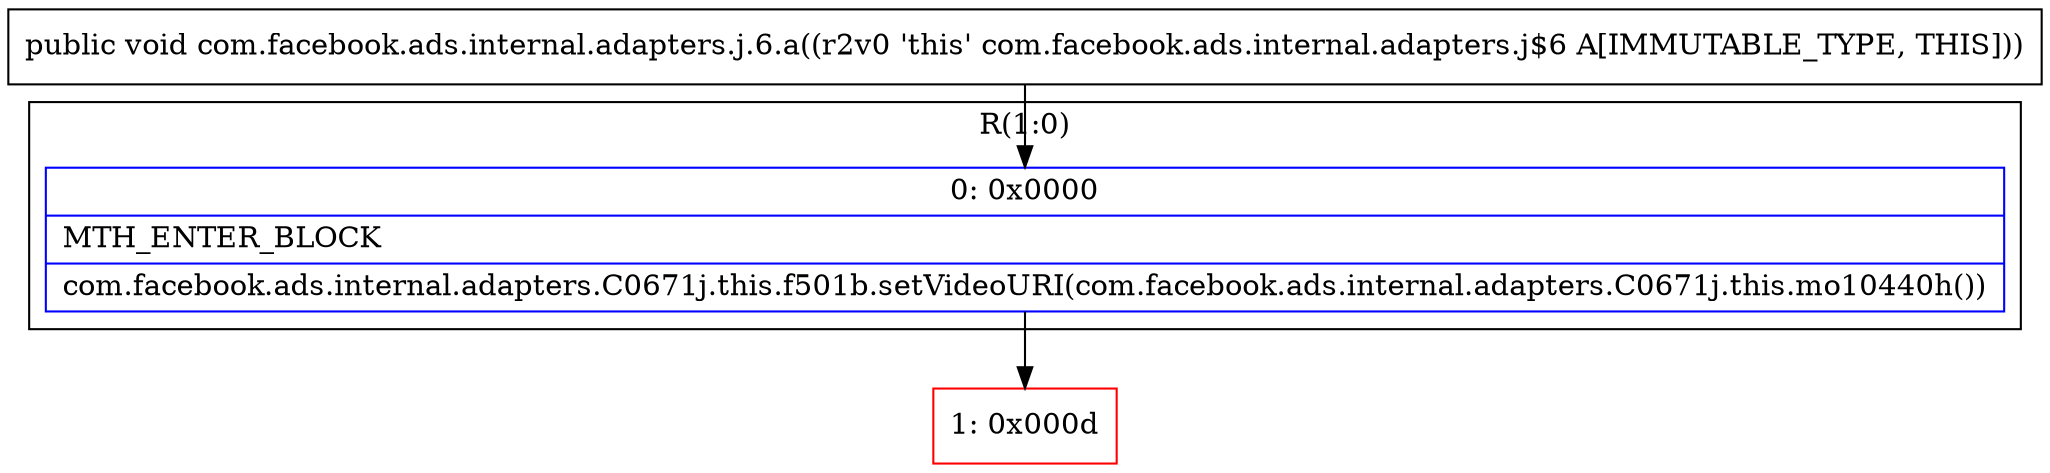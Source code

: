 digraph "CFG forcom.facebook.ads.internal.adapters.j.6.a()V" {
subgraph cluster_Region_1617322411 {
label = "R(1:0)";
node [shape=record,color=blue];
Node_0 [shape=record,label="{0\:\ 0x0000|MTH_ENTER_BLOCK\l|com.facebook.ads.internal.adapters.C0671j.this.f501b.setVideoURI(com.facebook.ads.internal.adapters.C0671j.this.mo10440h())\l}"];
}
Node_1 [shape=record,color=red,label="{1\:\ 0x000d}"];
MethodNode[shape=record,label="{public void com.facebook.ads.internal.adapters.j.6.a((r2v0 'this' com.facebook.ads.internal.adapters.j$6 A[IMMUTABLE_TYPE, THIS])) }"];
MethodNode -> Node_0;
Node_0 -> Node_1;
}

